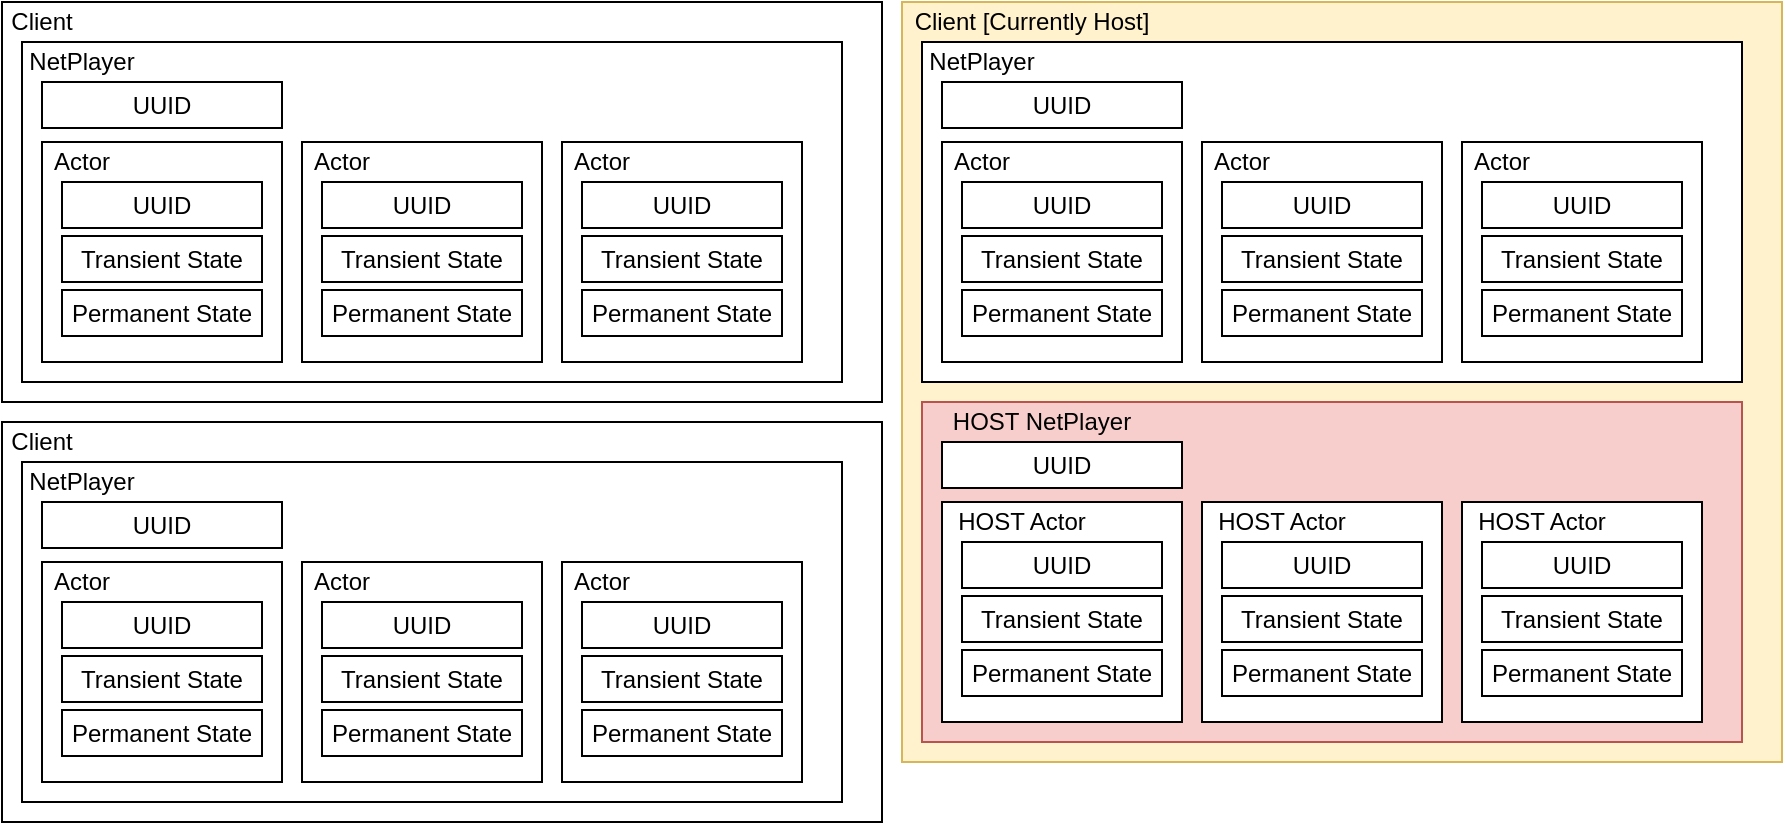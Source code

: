 <mxfile version="12.2.2" type="device" pages="1"><diagram id="MKh70MlUMUHDNgtW7HrG" name="Page-1"><mxGraphModel dx="809" dy="530" grid="1" gridSize="10" guides="1" tooltips="1" connect="1" arrows="1" fold="1" page="1" pageScale="1" pageWidth="850" pageHeight="1100" math="0" shadow="0"><root><mxCell id="0"/><mxCell id="1" parent="0"/><mxCell id="tCt_JIs3wRvi5wz2-CJF-3" value="" style="rounded=0;whiteSpace=wrap;html=1;" vertex="1" parent="1"><mxGeometry x="10" y="80" width="440" height="200" as="geometry"/></mxCell><mxCell id="tCt_JIs3wRvi5wz2-CJF-4" value="Client" style="text;html=1;strokeColor=none;fillColor=none;align=center;verticalAlign=middle;whiteSpace=wrap;rounded=0;" vertex="1" parent="1"><mxGeometry x="10" y="80" width="40" height="20" as="geometry"/></mxCell><mxCell id="tCt_JIs3wRvi5wz2-CJF-44" value="" style="group" vertex="1" connectable="0" parent="1"><mxGeometry x="20" y="100" width="410" height="170" as="geometry"/></mxCell><mxCell id="tCt_JIs3wRvi5wz2-CJF-43" value="" style="group" vertex="1" connectable="0" parent="tCt_JIs3wRvi5wz2-CJF-44"><mxGeometry width="410" height="170" as="geometry"/></mxCell><mxCell id="tCt_JIs3wRvi5wz2-CJF-5" value="" style="rounded=0;whiteSpace=wrap;html=1;" vertex="1" parent="tCt_JIs3wRvi5wz2-CJF-43"><mxGeometry width="410" height="170" as="geometry"/></mxCell><mxCell id="tCt_JIs3wRvi5wz2-CJF-28" value="" style="group" vertex="1" connectable="0" parent="tCt_JIs3wRvi5wz2-CJF-43"><mxGeometry x="10" y="50" width="120" height="110" as="geometry"/></mxCell><mxCell id="tCt_JIs3wRvi5wz2-CJF-8" value="" style="rounded=0;whiteSpace=wrap;html=1;" vertex="1" parent="tCt_JIs3wRvi5wz2-CJF-28"><mxGeometry width="120" height="110" as="geometry"/></mxCell><mxCell id="tCt_JIs3wRvi5wz2-CJF-9" value="Actor" style="text;html=1;strokeColor=none;fillColor=none;align=center;verticalAlign=middle;whiteSpace=wrap;rounded=0;" vertex="1" parent="tCt_JIs3wRvi5wz2-CJF-28"><mxGeometry width="40" height="20" as="geometry"/></mxCell><mxCell id="tCt_JIs3wRvi5wz2-CJF-10" value="Transient State" style="rounded=0;whiteSpace=wrap;html=1;" vertex="1" parent="tCt_JIs3wRvi5wz2-CJF-28"><mxGeometry x="10" y="47" width="100" height="23" as="geometry"/></mxCell><mxCell id="tCt_JIs3wRvi5wz2-CJF-11" value="Permanent State" style="rounded=0;whiteSpace=wrap;html=1;" vertex="1" parent="tCt_JIs3wRvi5wz2-CJF-28"><mxGeometry x="10" y="74" width="100" height="23" as="geometry"/></mxCell><mxCell id="tCt_JIs3wRvi5wz2-CJF-23" value="UUID" style="rounded=0;whiteSpace=wrap;html=1;" vertex="1" parent="tCt_JIs3wRvi5wz2-CJF-28"><mxGeometry x="10" y="20" width="100" height="23" as="geometry"/></mxCell><mxCell id="tCt_JIs3wRvi5wz2-CJF-29" value="UUID" style="rounded=0;whiteSpace=wrap;html=1;" vertex="1" parent="tCt_JIs3wRvi5wz2-CJF-43"><mxGeometry x="10" y="20" width="120" height="23" as="geometry"/></mxCell><mxCell id="tCt_JIs3wRvi5wz2-CJF-30" value="" style="group" vertex="1" connectable="0" parent="tCt_JIs3wRvi5wz2-CJF-43"><mxGeometry x="140" y="50" width="120" height="110" as="geometry"/></mxCell><mxCell id="tCt_JIs3wRvi5wz2-CJF-31" value="" style="rounded=0;whiteSpace=wrap;html=1;" vertex="1" parent="tCt_JIs3wRvi5wz2-CJF-30"><mxGeometry width="120" height="110" as="geometry"/></mxCell><mxCell id="tCt_JIs3wRvi5wz2-CJF-32" value="Actor" style="text;html=1;strokeColor=none;fillColor=none;align=center;verticalAlign=middle;whiteSpace=wrap;rounded=0;" vertex="1" parent="tCt_JIs3wRvi5wz2-CJF-30"><mxGeometry width="40" height="20" as="geometry"/></mxCell><mxCell id="tCt_JIs3wRvi5wz2-CJF-33" value="Transient State" style="rounded=0;whiteSpace=wrap;html=1;" vertex="1" parent="tCt_JIs3wRvi5wz2-CJF-30"><mxGeometry x="10" y="47" width="100" height="23" as="geometry"/></mxCell><mxCell id="tCt_JIs3wRvi5wz2-CJF-34" value="Permanent State" style="rounded=0;whiteSpace=wrap;html=1;" vertex="1" parent="tCt_JIs3wRvi5wz2-CJF-30"><mxGeometry x="10" y="74" width="100" height="23" as="geometry"/></mxCell><mxCell id="tCt_JIs3wRvi5wz2-CJF-35" value="UUID" style="rounded=0;whiteSpace=wrap;html=1;" vertex="1" parent="tCt_JIs3wRvi5wz2-CJF-30"><mxGeometry x="10" y="20" width="100" height="23" as="geometry"/></mxCell><mxCell id="tCt_JIs3wRvi5wz2-CJF-36" value="" style="group" vertex="1" connectable="0" parent="tCt_JIs3wRvi5wz2-CJF-43"><mxGeometry x="270" y="50" width="120" height="110" as="geometry"/></mxCell><mxCell id="tCt_JIs3wRvi5wz2-CJF-37" value="" style="rounded=0;whiteSpace=wrap;html=1;" vertex="1" parent="tCt_JIs3wRvi5wz2-CJF-36"><mxGeometry width="120" height="110" as="geometry"/></mxCell><mxCell id="tCt_JIs3wRvi5wz2-CJF-38" value="Actor" style="text;html=1;strokeColor=none;fillColor=none;align=center;verticalAlign=middle;whiteSpace=wrap;rounded=0;" vertex="1" parent="tCt_JIs3wRvi5wz2-CJF-36"><mxGeometry width="40" height="20" as="geometry"/></mxCell><mxCell id="tCt_JIs3wRvi5wz2-CJF-39" value="Transient State" style="rounded=0;whiteSpace=wrap;html=1;" vertex="1" parent="tCt_JIs3wRvi5wz2-CJF-36"><mxGeometry x="10" y="47" width="100" height="23" as="geometry"/></mxCell><mxCell id="tCt_JIs3wRvi5wz2-CJF-40" value="Permanent State" style="rounded=0;whiteSpace=wrap;html=1;" vertex="1" parent="tCt_JIs3wRvi5wz2-CJF-36"><mxGeometry x="10" y="74" width="100" height="23" as="geometry"/></mxCell><mxCell id="tCt_JIs3wRvi5wz2-CJF-41" value="UUID" style="rounded=0;whiteSpace=wrap;html=1;" vertex="1" parent="tCt_JIs3wRvi5wz2-CJF-36"><mxGeometry x="10" y="20" width="100" height="23" as="geometry"/></mxCell><mxCell id="tCt_JIs3wRvi5wz2-CJF-6" value="NetPlayer" style="text;html=1;strokeColor=none;fillColor=none;align=center;verticalAlign=middle;whiteSpace=wrap;rounded=0;" vertex="1" parent="tCt_JIs3wRvi5wz2-CJF-44"><mxGeometry x="10" width="40" height="20" as="geometry"/></mxCell><mxCell id="tCt_JIs3wRvi5wz2-CJF-68" value="" style="rounded=0;whiteSpace=wrap;html=1;" vertex="1" parent="1"><mxGeometry x="10" y="290" width="440" height="200" as="geometry"/></mxCell><mxCell id="tCt_JIs3wRvi5wz2-CJF-69" value="Client" style="text;html=1;strokeColor=none;fillColor=none;align=center;verticalAlign=middle;whiteSpace=wrap;rounded=0;" vertex="1" parent="1"><mxGeometry x="10" y="290" width="40" height="20" as="geometry"/></mxCell><mxCell id="tCt_JIs3wRvi5wz2-CJF-70" value="" style="group" vertex="1" connectable="0" parent="1"><mxGeometry x="20" y="310" width="410" height="170" as="geometry"/></mxCell><mxCell id="tCt_JIs3wRvi5wz2-CJF-71" value="" style="group" vertex="1" connectable="0" parent="tCt_JIs3wRvi5wz2-CJF-70"><mxGeometry width="410" height="170" as="geometry"/></mxCell><mxCell id="tCt_JIs3wRvi5wz2-CJF-72" value="" style="rounded=0;whiteSpace=wrap;html=1;" vertex="1" parent="tCt_JIs3wRvi5wz2-CJF-71"><mxGeometry width="410" height="170" as="geometry"/></mxCell><mxCell id="tCt_JIs3wRvi5wz2-CJF-73" value="" style="group" vertex="1" connectable="0" parent="tCt_JIs3wRvi5wz2-CJF-71"><mxGeometry x="10" y="50" width="120" height="110" as="geometry"/></mxCell><mxCell id="tCt_JIs3wRvi5wz2-CJF-74" value="" style="rounded=0;whiteSpace=wrap;html=1;" vertex="1" parent="tCt_JIs3wRvi5wz2-CJF-73"><mxGeometry width="120" height="110" as="geometry"/></mxCell><mxCell id="tCt_JIs3wRvi5wz2-CJF-75" value="Actor" style="text;html=1;strokeColor=none;fillColor=none;align=center;verticalAlign=middle;whiteSpace=wrap;rounded=0;" vertex="1" parent="tCt_JIs3wRvi5wz2-CJF-73"><mxGeometry width="40" height="20" as="geometry"/></mxCell><mxCell id="tCt_JIs3wRvi5wz2-CJF-76" value="Transient State" style="rounded=0;whiteSpace=wrap;html=1;" vertex="1" parent="tCt_JIs3wRvi5wz2-CJF-73"><mxGeometry x="10" y="47" width="100" height="23" as="geometry"/></mxCell><mxCell id="tCt_JIs3wRvi5wz2-CJF-77" value="Permanent State" style="rounded=0;whiteSpace=wrap;html=1;" vertex="1" parent="tCt_JIs3wRvi5wz2-CJF-73"><mxGeometry x="10" y="74" width="100" height="23" as="geometry"/></mxCell><mxCell id="tCt_JIs3wRvi5wz2-CJF-78" value="UUID" style="rounded=0;whiteSpace=wrap;html=1;" vertex="1" parent="tCt_JIs3wRvi5wz2-CJF-73"><mxGeometry x="10" y="20" width="100" height="23" as="geometry"/></mxCell><mxCell id="tCt_JIs3wRvi5wz2-CJF-79" value="UUID" style="rounded=0;whiteSpace=wrap;html=1;" vertex="1" parent="tCt_JIs3wRvi5wz2-CJF-71"><mxGeometry x="10" y="20" width="120" height="23" as="geometry"/></mxCell><mxCell id="tCt_JIs3wRvi5wz2-CJF-80" value="" style="group" vertex="1" connectable="0" parent="tCt_JIs3wRvi5wz2-CJF-71"><mxGeometry x="140" y="50" width="120" height="110" as="geometry"/></mxCell><mxCell id="tCt_JIs3wRvi5wz2-CJF-81" value="" style="rounded=0;whiteSpace=wrap;html=1;" vertex="1" parent="tCt_JIs3wRvi5wz2-CJF-80"><mxGeometry width="120" height="110" as="geometry"/></mxCell><mxCell id="tCt_JIs3wRvi5wz2-CJF-82" value="Actor" style="text;html=1;strokeColor=none;fillColor=none;align=center;verticalAlign=middle;whiteSpace=wrap;rounded=0;" vertex="1" parent="tCt_JIs3wRvi5wz2-CJF-80"><mxGeometry width="40" height="20" as="geometry"/></mxCell><mxCell id="tCt_JIs3wRvi5wz2-CJF-83" value="Transient State" style="rounded=0;whiteSpace=wrap;html=1;" vertex="1" parent="tCt_JIs3wRvi5wz2-CJF-80"><mxGeometry x="10" y="47" width="100" height="23" as="geometry"/></mxCell><mxCell id="tCt_JIs3wRvi5wz2-CJF-84" value="Permanent State" style="rounded=0;whiteSpace=wrap;html=1;" vertex="1" parent="tCt_JIs3wRvi5wz2-CJF-80"><mxGeometry x="10" y="74" width="100" height="23" as="geometry"/></mxCell><mxCell id="tCt_JIs3wRvi5wz2-CJF-85" value="UUID" style="rounded=0;whiteSpace=wrap;html=1;" vertex="1" parent="tCt_JIs3wRvi5wz2-CJF-80"><mxGeometry x="10" y="20" width="100" height="23" as="geometry"/></mxCell><mxCell id="tCt_JIs3wRvi5wz2-CJF-86" value="" style="group" vertex="1" connectable="0" parent="tCt_JIs3wRvi5wz2-CJF-71"><mxGeometry x="270" y="50" width="120" height="110" as="geometry"/></mxCell><mxCell id="tCt_JIs3wRvi5wz2-CJF-87" value="" style="rounded=0;whiteSpace=wrap;html=1;" vertex="1" parent="tCt_JIs3wRvi5wz2-CJF-86"><mxGeometry width="120" height="110" as="geometry"/></mxCell><mxCell id="tCt_JIs3wRvi5wz2-CJF-88" value="Actor" style="text;html=1;strokeColor=none;fillColor=none;align=center;verticalAlign=middle;whiteSpace=wrap;rounded=0;" vertex="1" parent="tCt_JIs3wRvi5wz2-CJF-86"><mxGeometry width="40" height="20" as="geometry"/></mxCell><mxCell id="tCt_JIs3wRvi5wz2-CJF-89" value="Transient State" style="rounded=0;whiteSpace=wrap;html=1;" vertex="1" parent="tCt_JIs3wRvi5wz2-CJF-86"><mxGeometry x="10" y="47" width="100" height="23" as="geometry"/></mxCell><mxCell id="tCt_JIs3wRvi5wz2-CJF-90" value="Permanent State" style="rounded=0;whiteSpace=wrap;html=1;" vertex="1" parent="tCt_JIs3wRvi5wz2-CJF-86"><mxGeometry x="10" y="74" width="100" height="23" as="geometry"/></mxCell><mxCell id="tCt_JIs3wRvi5wz2-CJF-91" value="UUID" style="rounded=0;whiteSpace=wrap;html=1;" vertex="1" parent="tCt_JIs3wRvi5wz2-CJF-86"><mxGeometry x="10" y="20" width="100" height="23" as="geometry"/></mxCell><mxCell id="tCt_JIs3wRvi5wz2-CJF-92" value="NetPlayer" style="text;html=1;strokeColor=none;fillColor=none;align=center;verticalAlign=middle;whiteSpace=wrap;rounded=0;" vertex="1" parent="tCt_JIs3wRvi5wz2-CJF-70"><mxGeometry x="10" width="40" height="20" as="geometry"/></mxCell><mxCell id="tCt_JIs3wRvi5wz2-CJF-93" value="" style="rounded=0;whiteSpace=wrap;html=1;fillColor=#fff2cc;strokeColor=#d6b656;" vertex="1" parent="1"><mxGeometry x="460" y="80" width="440" height="380" as="geometry"/></mxCell><mxCell id="tCt_JIs3wRvi5wz2-CJF-94" value="Client [Currently Host]" style="text;html=1;strokeColor=none;fillColor=none;align=center;verticalAlign=middle;whiteSpace=wrap;rounded=0;" vertex="1" parent="1"><mxGeometry x="460" y="80" width="130" height="20" as="geometry"/></mxCell><mxCell id="tCt_JIs3wRvi5wz2-CJF-95" value="" style="group" vertex="1" connectable="0" parent="1"><mxGeometry x="470" y="100" width="410" height="170" as="geometry"/></mxCell><mxCell id="tCt_JIs3wRvi5wz2-CJF-96" value="" style="group" vertex="1" connectable="0" parent="tCt_JIs3wRvi5wz2-CJF-95"><mxGeometry width="410" height="170" as="geometry"/></mxCell><mxCell id="tCt_JIs3wRvi5wz2-CJF-97" value="" style="rounded=0;whiteSpace=wrap;html=1;" vertex="1" parent="tCt_JIs3wRvi5wz2-CJF-96"><mxGeometry width="410" height="170" as="geometry"/></mxCell><mxCell id="tCt_JIs3wRvi5wz2-CJF-98" value="" style="group" vertex="1" connectable="0" parent="tCt_JIs3wRvi5wz2-CJF-96"><mxGeometry x="10" y="50" width="120" height="110" as="geometry"/></mxCell><mxCell id="tCt_JIs3wRvi5wz2-CJF-99" value="" style="rounded=0;whiteSpace=wrap;html=1;" vertex="1" parent="tCt_JIs3wRvi5wz2-CJF-98"><mxGeometry width="120" height="110" as="geometry"/></mxCell><mxCell id="tCt_JIs3wRvi5wz2-CJF-100" value="Actor" style="text;html=1;strokeColor=none;fillColor=none;align=center;verticalAlign=middle;whiteSpace=wrap;rounded=0;" vertex="1" parent="tCt_JIs3wRvi5wz2-CJF-98"><mxGeometry width="40" height="20" as="geometry"/></mxCell><mxCell id="tCt_JIs3wRvi5wz2-CJF-101" value="Transient State" style="rounded=0;whiteSpace=wrap;html=1;" vertex="1" parent="tCt_JIs3wRvi5wz2-CJF-98"><mxGeometry x="10" y="47" width="100" height="23" as="geometry"/></mxCell><mxCell id="tCt_JIs3wRvi5wz2-CJF-102" value="Permanent State" style="rounded=0;whiteSpace=wrap;html=1;" vertex="1" parent="tCt_JIs3wRvi5wz2-CJF-98"><mxGeometry x="10" y="74" width="100" height="23" as="geometry"/></mxCell><mxCell id="tCt_JIs3wRvi5wz2-CJF-103" value="UUID" style="rounded=0;whiteSpace=wrap;html=1;" vertex="1" parent="tCt_JIs3wRvi5wz2-CJF-98"><mxGeometry x="10" y="20" width="100" height="23" as="geometry"/></mxCell><mxCell id="tCt_JIs3wRvi5wz2-CJF-104" value="UUID" style="rounded=0;whiteSpace=wrap;html=1;" vertex="1" parent="tCt_JIs3wRvi5wz2-CJF-96"><mxGeometry x="10" y="20" width="120" height="23" as="geometry"/></mxCell><mxCell id="tCt_JIs3wRvi5wz2-CJF-105" value="" style="group" vertex="1" connectable="0" parent="tCt_JIs3wRvi5wz2-CJF-96"><mxGeometry x="140" y="50" width="120" height="110" as="geometry"/></mxCell><mxCell id="tCt_JIs3wRvi5wz2-CJF-106" value="" style="rounded=0;whiteSpace=wrap;html=1;" vertex="1" parent="tCt_JIs3wRvi5wz2-CJF-105"><mxGeometry width="120" height="110" as="geometry"/></mxCell><mxCell id="tCt_JIs3wRvi5wz2-CJF-107" value="Actor" style="text;html=1;strokeColor=none;fillColor=none;align=center;verticalAlign=middle;whiteSpace=wrap;rounded=0;" vertex="1" parent="tCt_JIs3wRvi5wz2-CJF-105"><mxGeometry width="40" height="20" as="geometry"/></mxCell><mxCell id="tCt_JIs3wRvi5wz2-CJF-108" value="Transient State" style="rounded=0;whiteSpace=wrap;html=1;" vertex="1" parent="tCt_JIs3wRvi5wz2-CJF-105"><mxGeometry x="10" y="47" width="100" height="23" as="geometry"/></mxCell><mxCell id="tCt_JIs3wRvi5wz2-CJF-109" value="Permanent State" style="rounded=0;whiteSpace=wrap;html=1;" vertex="1" parent="tCt_JIs3wRvi5wz2-CJF-105"><mxGeometry x="10" y="74" width="100" height="23" as="geometry"/></mxCell><mxCell id="tCt_JIs3wRvi5wz2-CJF-110" value="UUID" style="rounded=0;whiteSpace=wrap;html=1;" vertex="1" parent="tCt_JIs3wRvi5wz2-CJF-105"><mxGeometry x="10" y="20" width="100" height="23" as="geometry"/></mxCell><mxCell id="tCt_JIs3wRvi5wz2-CJF-111" value="" style="group" vertex="1" connectable="0" parent="tCt_JIs3wRvi5wz2-CJF-96"><mxGeometry x="270" y="50" width="120" height="110" as="geometry"/></mxCell><mxCell id="tCt_JIs3wRvi5wz2-CJF-112" value="" style="rounded=0;whiteSpace=wrap;html=1;" vertex="1" parent="tCt_JIs3wRvi5wz2-CJF-111"><mxGeometry width="120" height="110" as="geometry"/></mxCell><mxCell id="tCt_JIs3wRvi5wz2-CJF-113" value="Actor" style="text;html=1;strokeColor=none;fillColor=none;align=center;verticalAlign=middle;whiteSpace=wrap;rounded=0;" vertex="1" parent="tCt_JIs3wRvi5wz2-CJF-111"><mxGeometry width="40" height="20" as="geometry"/></mxCell><mxCell id="tCt_JIs3wRvi5wz2-CJF-114" value="Transient State" style="rounded=0;whiteSpace=wrap;html=1;" vertex="1" parent="tCt_JIs3wRvi5wz2-CJF-111"><mxGeometry x="10" y="47" width="100" height="23" as="geometry"/></mxCell><mxCell id="tCt_JIs3wRvi5wz2-CJF-115" value="Permanent State" style="rounded=0;whiteSpace=wrap;html=1;" vertex="1" parent="tCt_JIs3wRvi5wz2-CJF-111"><mxGeometry x="10" y="74" width="100" height="23" as="geometry"/></mxCell><mxCell id="tCt_JIs3wRvi5wz2-CJF-116" value="UUID" style="rounded=0;whiteSpace=wrap;html=1;" vertex="1" parent="tCt_JIs3wRvi5wz2-CJF-111"><mxGeometry x="10" y="20" width="100" height="23" as="geometry"/></mxCell><mxCell id="tCt_JIs3wRvi5wz2-CJF-117" value="NetPlayer" style="text;html=1;strokeColor=none;fillColor=none;align=center;verticalAlign=middle;whiteSpace=wrap;rounded=0;" vertex="1" parent="tCt_JIs3wRvi5wz2-CJF-95"><mxGeometry x="10" width="40" height="20" as="geometry"/></mxCell><mxCell id="tCt_JIs3wRvi5wz2-CJF-118" value="" style="group;fillColor=#ffffff;strokeColor=#b85450;" vertex="1" connectable="0" parent="1"><mxGeometry x="470" y="280" width="410" height="170" as="geometry"/></mxCell><mxCell id="tCt_JIs3wRvi5wz2-CJF-119" value="" style="group;fillColor=#f8cecc;strokeColor=#b85450;gradientColor=none;" vertex="1" connectable="0" parent="1"><mxGeometry x="470" y="280" width="410" height="170" as="geometry"/></mxCell><mxCell id="tCt_JIs3wRvi5wz2-CJF-120" value="" style="rounded=0;whiteSpace=wrap;html=1;fillColor=#f8cecc;strokeColor=#b85450;" vertex="1" parent="tCt_JIs3wRvi5wz2-CJF-119"><mxGeometry width="410" height="170" as="geometry"/></mxCell><mxCell id="tCt_JIs3wRvi5wz2-CJF-121" value="" style="group" vertex="1" connectable="0" parent="tCt_JIs3wRvi5wz2-CJF-119"><mxGeometry x="10" y="50" width="120" height="110" as="geometry"/></mxCell><mxCell id="tCt_JIs3wRvi5wz2-CJF-122" value="" style="rounded=0;whiteSpace=wrap;html=1;" vertex="1" parent="tCt_JIs3wRvi5wz2-CJF-121"><mxGeometry width="120" height="110" as="geometry"/></mxCell><mxCell id="tCt_JIs3wRvi5wz2-CJF-123" value="HOST Actor" style="text;html=1;strokeColor=none;fillColor=none;align=center;verticalAlign=middle;whiteSpace=wrap;rounded=0;" vertex="1" parent="tCt_JIs3wRvi5wz2-CJF-121"><mxGeometry width="80" height="20" as="geometry"/></mxCell><mxCell id="tCt_JIs3wRvi5wz2-CJF-124" value="Transient State" style="rounded=0;whiteSpace=wrap;html=1;" vertex="1" parent="tCt_JIs3wRvi5wz2-CJF-121"><mxGeometry x="10" y="47" width="100" height="23" as="geometry"/></mxCell><mxCell id="tCt_JIs3wRvi5wz2-CJF-125" value="Permanent State" style="rounded=0;whiteSpace=wrap;html=1;" vertex="1" parent="tCt_JIs3wRvi5wz2-CJF-121"><mxGeometry x="10" y="74" width="100" height="23" as="geometry"/></mxCell><mxCell id="tCt_JIs3wRvi5wz2-CJF-126" value="UUID" style="rounded=0;whiteSpace=wrap;html=1;" vertex="1" parent="tCt_JIs3wRvi5wz2-CJF-121"><mxGeometry x="10" y="20" width="100" height="23" as="geometry"/></mxCell><mxCell id="tCt_JIs3wRvi5wz2-CJF-127" value="UUID" style="rounded=0;whiteSpace=wrap;html=1;" vertex="1" parent="tCt_JIs3wRvi5wz2-CJF-119"><mxGeometry x="10" y="20" width="120" height="23" as="geometry"/></mxCell><mxCell id="tCt_JIs3wRvi5wz2-CJF-141" value="" style="group" vertex="1" connectable="0" parent="tCt_JIs3wRvi5wz2-CJF-119"><mxGeometry x="140" y="50" width="120" height="110" as="geometry"/></mxCell><mxCell id="tCt_JIs3wRvi5wz2-CJF-142" value="" style="rounded=0;whiteSpace=wrap;html=1;" vertex="1" parent="tCt_JIs3wRvi5wz2-CJF-141"><mxGeometry width="120" height="110" as="geometry"/></mxCell><mxCell id="tCt_JIs3wRvi5wz2-CJF-143" value="HOST Actor" style="text;html=1;strokeColor=none;fillColor=none;align=center;verticalAlign=middle;whiteSpace=wrap;rounded=0;" vertex="1" parent="tCt_JIs3wRvi5wz2-CJF-141"><mxGeometry width="80" height="20" as="geometry"/></mxCell><mxCell id="tCt_JIs3wRvi5wz2-CJF-144" value="Transient State" style="rounded=0;whiteSpace=wrap;html=1;" vertex="1" parent="tCt_JIs3wRvi5wz2-CJF-141"><mxGeometry x="10" y="47" width="100" height="23" as="geometry"/></mxCell><mxCell id="tCt_JIs3wRvi5wz2-CJF-145" value="Permanent State" style="rounded=0;whiteSpace=wrap;html=1;" vertex="1" parent="tCt_JIs3wRvi5wz2-CJF-141"><mxGeometry x="10" y="74" width="100" height="23" as="geometry"/></mxCell><mxCell id="tCt_JIs3wRvi5wz2-CJF-146" value="UUID" style="rounded=0;whiteSpace=wrap;html=1;" vertex="1" parent="tCt_JIs3wRvi5wz2-CJF-141"><mxGeometry x="10" y="20" width="100" height="23" as="geometry"/></mxCell><mxCell id="tCt_JIs3wRvi5wz2-CJF-147" value="" style="group" vertex="1" connectable="0" parent="tCt_JIs3wRvi5wz2-CJF-119"><mxGeometry x="270" y="50" width="120" height="110" as="geometry"/></mxCell><mxCell id="tCt_JIs3wRvi5wz2-CJF-148" value="" style="rounded=0;whiteSpace=wrap;html=1;" vertex="1" parent="tCt_JIs3wRvi5wz2-CJF-147"><mxGeometry width="120" height="110" as="geometry"/></mxCell><mxCell id="tCt_JIs3wRvi5wz2-CJF-149" value="HOST Actor" style="text;html=1;strokeColor=none;fillColor=none;align=center;verticalAlign=middle;whiteSpace=wrap;rounded=0;" vertex="1" parent="tCt_JIs3wRvi5wz2-CJF-147"><mxGeometry width="80" height="20" as="geometry"/></mxCell><mxCell id="tCt_JIs3wRvi5wz2-CJF-150" value="Transient State" style="rounded=0;whiteSpace=wrap;html=1;" vertex="1" parent="tCt_JIs3wRvi5wz2-CJF-147"><mxGeometry x="10" y="47" width="100" height="23" as="geometry"/></mxCell><mxCell id="tCt_JIs3wRvi5wz2-CJF-151" value="Permanent State" style="rounded=0;whiteSpace=wrap;html=1;" vertex="1" parent="tCt_JIs3wRvi5wz2-CJF-147"><mxGeometry x="10" y="74" width="100" height="23" as="geometry"/></mxCell><mxCell id="tCt_JIs3wRvi5wz2-CJF-152" value="UUID" style="rounded=0;whiteSpace=wrap;html=1;" vertex="1" parent="tCt_JIs3wRvi5wz2-CJF-147"><mxGeometry x="10" y="20" width="100" height="23" as="geometry"/></mxCell><mxCell id="tCt_JIs3wRvi5wz2-CJF-140" value="HOST NetPlayer" style="text;html=1;strokeColor=none;fillColor=none;align=center;verticalAlign=middle;whiteSpace=wrap;rounded=0;" vertex="1" parent="1"><mxGeometry x="480" y="280" width="100" height="20" as="geometry"/></mxCell></root></mxGraphModel></diagram></mxfile>